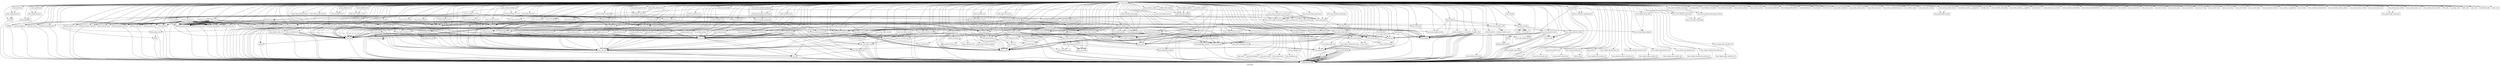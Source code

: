 digraph "Call graph" {
	label="Call graph";

	Node0x804f37030 [shape=record,label="{external node}"];
	Node0x804f37030 -> Node0x8055e63c0;
	Node0x804f37030 -> Node0x8055e64b0;
	Node0x804f37030 -> Node0x8055e6450;
	Node0x804f37030 -> Node0x8055e6510;
	Node0x804f37030 -> Node0x8055e65d0;
	Node0x804f37030 -> Node0x8055e6570;
	Node0x804f37030 -> Node0x8055e6630;
	Node0x804f37030 -> Node0x8055e6690;
	Node0x804f37030 -> Node0x8055e66f0;
	Node0x804f37030 -> Node0x8055e6750;
	Node0x804f37030 -> Node0x8055e67b0;
	Node0x804f37030 -> Node0x8055e6810;
	Node0x804f37030 -> Node0x8055e68d0;
	Node0x804f37030 -> Node0x8055e6870;
	Node0x804f37030 -> Node0x8055e6930;
	Node0x804f37030 -> Node0x8055e6990;
	Node0x804f37030 -> Node0x8055e69f0;
	Node0x804f37030 -> Node0x8055e6a50;
	Node0x804f37030 -> Node0x8055e6ab0;
	Node0x804f37030 -> Node0x8055e6b10;
	Node0x804f37030 -> Node0x8055e6b70;
	Node0x804f37030 -> Node0x8055e6bd0;
	Node0x804f37030 -> Node0x8055e6c30;
	Node0x804f37030 -> Node0x8055e6c90;
	Node0x804f37030 -> Node0x8055e6cf0;
	Node0x804f37030 -> Node0x8055e6d50;
	Node0x804f37030 -> Node0x8055e6db0;
	Node0x804f37030 -> Node0x8055e6e10;
	Node0x804f37030 -> Node0x8055e6e70;
	Node0x804f37030 -> Node0x8055e6ed0;
	Node0x804f37030 -> Node0x8055e6f90;
	Node0x804f37030 -> Node0x8055e6ff0;
	Node0x804f37030 -> Node0x8055e7050;
	Node0x804f37030 -> Node0x8055e7110;
	Node0x804f37030 -> Node0x8055e7170;
	Node0x804f37030 -> Node0x8055e71d0;
	Node0x804f37030 -> Node0x8055e7230;
	Node0x804f37030 -> Node0x8055e7290;
	Node0x804f37030 -> Node0x8055e72f0;
	Node0x804f37030 -> Node0x8055e7350;
	Node0x804f37030 -> Node0x8055e73b0;
	Node0x804f37030 -> Node0x8055e7410;
	Node0x804f37030 -> Node0x8055e7470;
	Node0x804f37030 -> Node0x8055e7530;
	Node0x804f37030 -> Node0x8055e7590;
	Node0x804f37030 -> Node0x8055e7770;
	Node0x804f37030 -> Node0x8055e77d0;
	Node0x804f37030 -> Node0x8055e7830;
	Node0x804f37030 -> Node0x8055e7890;
	Node0x804f37030 -> Node0x8055e78f0;
	Node0x804f37030 -> Node0x8055e79b0;
	Node0x804f37030 -> Node0x8055e7a10;
	Node0x804f37030 -> Node0x8055e7a70;
	Node0x804f37030 -> Node0x8055e7ad0;
	Node0x804f37030 -> Node0x8055e7b30;
	Node0x804f37030 -> Node0x8055e7b90;
	Node0x804f37030 -> Node0x8055e7bf0;
	Node0x804f37030 -> Node0x8055e7cb0;
	Node0x804f37030 -> Node0x8055e7d10;
	Node0x804f37030 -> Node0x8055e7d70;
	Node0x804f37030 -> Node0x8055e7e30;
	Node0x804f37030 -> Node0x8055e7e90;
	Node0x804f37030 -> Node0x8055e7ef0;
	Node0x804f37030 -> Node0x8055e7f50;
	Node0x804f37030 -> Node0x8055e8010;
	Node0x804f37030 -> Node0x8055e7c50;
	Node0x804f37030 -> Node0x8055e7950;
	Node0x804f37030 -> Node0x8055e8070;
	Node0x804f37030 -> Node0x8055e80d0;
	Node0x804f37030 -> Node0x8055e8190;
	Node0x804f37030 -> Node0x8055e81f0;
	Node0x804f37030 -> Node0x8055e8250;
	Node0x804f37030 -> Node0x8055e82b0;
	Node0x804f37030 -> Node0x8055e8310;
	Node0x804f37030 -> Node0x8055e8670;
	Node0x804f37030 -> Node0x8055e86d0;
	Node0x804f37030 -> Node0x8055e8730;
	Node0x804f37030 -> Node0x8055e8790;
	Node0x804f37030 -> Node0x8055e87f0;
	Node0x804f37030 -> Node0x8055e8850;
	Node0x804f37030 -> Node0x8055e8430;
	Node0x804f37030 -> Node0x8055e84f0;
	Node0x804f37030 -> Node0x8055e8a30;
	Node0x804f37030 -> Node0x8055e8af0;
	Node0x804f37030 -> Node0x8055e8bb0;
	Node0x804f37030 -> Node0x8055e8c70;
	Node0x804f37030 -> Node0x8055e8cd0;
	Node0x804f37030 -> Node0x8055e8d30;
	Node0x804f37030 -> Node0x8055e8d90;
	Node0x804f37030 -> Node0x8055e8c10;
	Node0x804f37030 -> Node0x8055e8490;
	Node0x804f37030 -> Node0x8055e8df0;
	Node0x804f37030 -> Node0x8055e8e50;
	Node0x804f37030 -> Node0x8055e8eb0;
	Node0x804f37030 -> Node0x8055e8f10;
	Node0x804f37030 -> Node0x8055e88b0;
	Node0x804f37030 -> Node0x8055e8970;
	Node0x804f37030 -> Node0x8055e8f70;
	Node0x804f37030 -> Node0x8055e8fd0;
	Node0x804f37030 -> Node0x8055e9030;
	Node0x804f37030 -> Node0x8055e9090;
	Node0x804f37030 -> Node0x8055e90f0;
	Node0x804f37030 -> Node0x8055e9150;
	Node0x804f37030 -> Node0x8055e8a90;
	Node0x804f37030 -> Node0x8055e8b50;
	Node0x804f37030 -> Node0x8055e9270;
	Node0x804f37030 -> Node0x8055e9330;
	Node0x804f37030 -> Node0x8055e9390;
	Node0x804f37030 -> Node0x8055e92d0;
	Node0x804f37030 -> Node0x8055e91b0;
	Node0x804f37030 -> Node0x8055e9210;
	Node0x804f37030 -> Node0x8055e8910;
	Node0x804f37030 -> Node0x8055e93f0;
	Node0x804f37030 -> Node0x8055e9450;
	Node0x804f37030 -> Node0x8055e95d0;
	Node0x804f37030 -> Node0x8055e9630;
	Node0x804f37030 -> Node0x8055e9690;
	Node0x804f37030 -> Node0x8055e96f0;
	Node0x804f37030 -> Node0x8055e9750;
	Node0x804f37030 -> Node0x8055e97b0;
	Node0x804f37030 -> Node0x8055e9870;
	Node0x804f37030 -> Node0x8055e98d0;
	Node0x804f37030 -> Node0x8055e9930;
	Node0x804f37030 -> Node0x8055e9990;
	Node0x804f37030 -> Node0x8055e99f0;
	Node0x804f37030 -> Node0x8055e9ab0;
	Node0x804f37030 -> Node0x8055e9b70;
	Node0x804f37030 -> Node0x8055e9b10;
	Node0x804f37030 -> Node0x8055e9bd0;
	Node0x804f37030 -> Node0x8055e9c30;
	Node0x804f37030 -> Node0x8055e9d50;
	Node0x804f37030 -> Node0x8055e9e10;
	Node0x804f37030 -> Node0x8055e9e70;
	Node0x804f37030 -> Node0x8055e9a50;
	Node0x804f37030 -> Node0x8055e9ed0;
	Node0x804f37030 -> Node0x8055e9f30;
	Node0x804f37030 -> Node0x8055e9db0;
	Node0x804f37030 -> Node0x8055e9f90;
	Node0x804f37030 -> Node0x8055e9cf0;
	Node0x804f37030 -> Node0x8055e9ff0;
	Node0x804f37030 -> Node0x8055ea050;
	Node0x804f37030 -> Node0x8055ea0b0;
	Node0x804f37030 -> Node0x8055ea110;
	Node0x804f37030 -> Node0x8055ea170;
	Node0x804f37030 -> Node0x8055ea1d0;
	Node0x804f37030 -> Node0x8055ea230;
	Node0x804f37030 -> Node0x8055ea290;
	Node0x804f37030 -> Node0x8055ea2f0;
	Node0x804f37030 -> Node0x8055ea350;
	Node0x804f37030 -> Node0x8055ea3b0;
	Node0x804f37030 -> Node0x8055ea410;
	Node0x804f37030 -> Node0x8055e9810;
	Node0x804f37030 -> Node0x8055ea470;
	Node0x804f37030 -> Node0x8055ea590;
	Node0x804f37030 -> Node0x8055ea5f0;
	Node0x804f37030 -> Node0x8055ea650;
	Node0x804f37030 -> Node0x8055ea6b0;
	Node0x804f37030 -> Node0x8055ea4d0;
	Node0x804f37030 -> Node0x8055ea530;
	Node0x804f37030 -> Node0x8055ea710;
	Node0x804f37030 -> Node0x8055ea770;
	Node0x804f37030 -> Node0x8055ea7d0;
	Node0x804f37030 -> Node0x8055ea830;
	Node0x804f37030 -> Node0x8055ea890;
	Node0x804f37030 -> Node0x8055ea8f0;
	Node0x804f37030 -> Node0x8055eaa70;
	Node0x804f37030 -> Node0x8055eaad0;
	Node0x804f37030 -> Node0x8055eab30;
	Node0x804f37030 -> Node0x8055eace0;
	Node0x804f37030 -> Node0x8055eb1c0;
	Node0x804f37030 -> Node0x8055eb280;
	Node0x804f37030 -> Node0x8055ead40;
	Node0x804f37030 -> Node0x8055eae60;
	Node0x804f37030 -> Node0x8055eae00;
	Node0x804f37030 -> Node0x8055eb160;
	Node0x804f37030 -> Node0x8055eb2e0;
	Node0x804f37030 -> Node0x8055eafe0;
	Node0x804f37030 -> Node0x8055eb340;
	Node0x804f37030 -> Node0x8055eaec0;
	Node0x804f37030 -> Node0x8055eaf20;
	Node0x804f37030 -> Node0x8055eaf80;
	Node0x804f37030 -> Node0x8055eb100;
	Node0x804f37030 -> Node0x8055eb3a0;
	Node0x804f37030 -> Node0x8055e9c90;
	Node0x804f37030 -> Node0x8055eb400;
	Node0x804f37030 -> Node0x8055eac80;
	Node0x804f37030 -> Node0x8055eb220;
	Node0x804f37030 -> Node0x8055eb040;
	Node0x804f37030 -> Node0x8055eb0a0;
	Node0x804f37030 -> Node0x8055eada0;
	Node0x804f37030 -> Node0x8055e83d0;
	Node0x804f37030 -> Node0x8055e6f30;
	Node0x804f37030 -> Node0x8055e8550;
	Node0x804f37030 -> Node0x8055e85b0;
	Node0x804f37030 -> Node0x8055e8610;
	Node0x804f37030 -> Node0x8055eb460;
	Node0x804f37030 -> Node0x8055eb520;
	Node0x804f37030 -> Node0x8055eb580;
	Node0x804f37030 -> Node0x8055e89d0;
	Node0x804f37030 -> Node0x8055eb4c0;
	Node0x804f37030 -> Node0x8055eb640;
	Node0x804f37030 -> Node0x8055eb700;
	Node0x804f37030 -> Node0x8055eb760;
	Node0x804f37030 -> Node0x8055eb7c0;
	Node0x804f37030 -> Node0x8055eb820;
	Node0x804f37030 -> Node0x8055eb880;
	Node0x804f37030 -> Node0x8055eb8e0;
	Node0x804f37030 -> Node0x8055eb940;
	Node0x804f37030 -> Node0x8055eb9a0;
	Node0x804f37030 -> Node0x8055eba00;
	Node0x804f37030 -> Node0x8055eba60;
	Node0x804f37030 -> Node0x8055ebac0;
	Node0x804f37030 -> Node0x8055ebb20;
	Node0x804f37030 -> Node0x8055ebb80;
	Node0x804f37030 -> Node0x8055ebbe0;
	Node0x804f37030 -> Node0x8055ebc40;
	Node0x804f37030 -> Node0x8055ebca0;
	Node0x804f37030 -> Node0x8055ebd00;
	Node0x804f37030 -> Node0x8055ebd60;
	Node0x804f37030 -> Node0x8055ebdc0;
	Node0x804f37030 -> Node0x8055ebe20;
	Node0x804f37030 -> Node0x8055ebe80;
	Node0x804f37030 -> Node0x8055ebee0;
	Node0x804f37030 -> Node0x8055e9570;
	Node0x804f37030 -> Node0x8055ebf40;
	Node0x804f37030 -> Node0x80570def0;
	Node0x804f37030 -> Node0x80570dfb0;
	Node0x804f37030 -> Node0x80570e010;
	Node0x804f37030 -> Node0x80570e070;
	Node0x804f37030 -> Node0x80570e0d0;
	Node0x804f37030 -> Node0x80570e130;
	Node0x804f37030 -> Node0x8055e8130;
	Node0x804f37030 -> Node0x80570e190;
	Node0x804f37030 -> Node0x80570e1f0;
	Node0x804f37030 -> Node0x8055e70b0;
	Node0x804f37030 -> Node0x80570db30;
	Node0x804f37030 -> Node0x80570db90;
	Node0x804f37030 -> Node0x80570e250;
	Node0x804f37030 -> Node0x80570e2b0;
	Node0x804f37030 -> Node0x80570e310;
	Node0x804f37030 -> Node0x80570e4c0;
	Node0x804f37030 -> Node0x80570e520;
	Node0x804f37030 -> Node0x80570e580;
	Node0x804f37030 -> Node0x8055e94b0;
	Node0x804f37030 -> Node0x80570e5e0;
	Node0x804f37030 -> Node0x8055e9510;
	Node0x804f37030 -> Node0x80570e640;
	Node0x804f37030 -> Node0x80570e6a0;
	Node0x804f37030 -> Node0x80570e700;
	Node0x804f37030 -> Node0x80570e760;
	Node0x804f37030 -> Node0x80570e7c0;
	Node0x804f37030 -> Node0x80570e820;
	Node0x804f37030 -> Node0x80570e880;
	Node0x804f37030 -> Node0x80570e8e0;
	Node0x804f37030 -> Node0x80570e940;
	Node0x804f37030 -> Node0x80570e9a0;
	Node0x804f37030 -> Node0x80570ea00;
	Node0x804f37030 -> Node0x80570ea60;
	Node0x804f37030 -> Node0x80570eac0;
	Node0x804f37030 -> Node0x80570eb20;
	Node0x804f37030 -> Node0x80570eb80;
	Node0x804f37030 -> Node0x80570ebe0;
	Node0x804f37030 -> Node0x80570ec40;
	Node0x804f37030 -> Node0x80570eca0;
	Node0x804f37030 -> Node0x80570ed00;
	Node0x804f37030 -> Node0x80570ed60;
	Node0x804f37030 -> Node0x80570edc0;
	Node0x804f37030 -> Node0x80570ee20;
	Node0x804f37030 -> Node0x80570ee80;
	Node0x804f37030 -> Node0x80570eee0;
	Node0x804f37030 -> Node0x80570ef40;
	Node0x804f37030 -> Node0x80570efa0;
	Node0x804f37030 -> Node0x8059f9000;
	Node0x804f37030 -> Node0x8059f9060;
	Node0x804f37030 -> Node0x8059f90c0;
	Node0x804f37030 -> Node0x8059f9120;
	Node0x804f37030 -> Node0x8059f9180;
	Node0x804f37030 -> Node0x8059f91e0;
	Node0x804f37030 -> Node0x8059f9240;
	Node0x804f37030 -> Node0x8059f92a0;
	Node0x804f37030 -> Node0x8059f9300;
	Node0x804f37030 -> Node0x8059f9360;
	Node0x804f37030 -> Node0x8059f93c0;
	Node0x804f37030 -> Node0x8059f9420;
	Node0x804f37030 -> Node0x8059f9480;
	Node0x804f37030 -> Node0x8059f94e0;
	Node0x804f37030 -> Node0x8059f9540;
	Node0x804f37030 -> Node0x8059f95a0;
	Node0x804f37030 -> Node0x8059f9600;
	Node0x804f37030 -> Node0x8059f9660;
	Node0x804f37030 -> Node0x8059f96c0;
	Node0x804f37030 -> Node0x8059f9720;
	Node0x804f37030 -> Node0x8059f9780;
	Node0x804f37030 -> Node0x8059f97e0;
	Node0x804f37030 -> Node0x8059f9840;
	Node0x804f37030 -> Node0x8059f98a0;
	Node0x8055e63c0 [shape=record,label="{lzma_tuklib_physmem}"];
	Node0x8055e63c0 -> Node0x8055e6450;
	Node0x8055e63c0 -> Node0x8055e6450;
	Node0x8055e64b0 [shape=record,label="{llvm.dbg.value}"];
	Node0x8055e6450 [shape=record,label="{sysconf}"];
	Node0x8055e6450 -> Node0x804f37060;
	Node0x8055e6510 [shape=record,label="{lzma_tuklib_cpucores}"];
	Node0x8055e6510 -> Node0x8055e6570;
	Node0x8055e65d0 [shape=record,label="{llvm.lifetime.start.p0i8}"];
	Node0x8055e6570 [shape=record,label="{cpuset_getaffinity}"];
	Node0x8055e6570 -> Node0x804f37060;
	Node0x8055e6630 [shape=record,label="{llvm.lifetime.end.p0i8}"];
	Node0x8055e6690 [shape=record,label="{lzma_version_number}"];
	Node0x8055e66f0 [shape=record,label="{lzma_version_string}"];
	Node0x8055e6750 [shape=record,label="{lzma_alloc}"];
	Node0x8055e6750 -> Node0x804f37060;
	Node0x8055e6750 -> Node0x8055e67b0;
	Node0x8055e67b0 [shape=record,label="{malloc}"];
	Node0x8055e67b0 -> Node0x804f37060;
	Node0x8055e6810 [shape=record,label="{lzma_alloc_zero}"];
	Node0x8055e6810 -> Node0x804f37060;
	Node0x8055e6810 -> Node0x8055e6870;
	Node0x8055e68d0 [shape=record,label="{llvm.memset.p0i8.i64}"];
	Node0x8055e6870 [shape=record,label="{calloc}"];
	Node0x8055e6870 -> Node0x804f37060;
	Node0x8055e6930 [shape=record,label="{lzma_free}"];
	Node0x8055e6930 -> Node0x804f37060;
	Node0x8055e6930 -> Node0x8055e6990;
	Node0x8055e6990 [shape=record,label="{free}"];
	Node0x8055e6990 -> Node0x804f37060;
	Node0x8055e69f0 [shape=record,label="{lzma_bufcpy}"];
	Node0x8055e6a50 [shape=record,label="{llvm.memcpy.p0i8.p0i8.i64}"];
	Node0x8055e6ab0 [shape=record,label="{lzma_next_filter_init}"];
	Node0x8055e6ab0 -> Node0x804f37060;
	Node0x8055e6ab0 -> Node0x804f37060;
	Node0x8055e6ab0 -> Node0x8055e6990;
	Node0x8055e6ab0 -> Node0x804f37060;
	Node0x8055e6e10 [shape=record,label="{lzma_memlimit_get}"];
	Node0x8055e6e10 -> Node0x804f37060;
	Node0x8055e6b10 [shape=record,label="{lzma_next_end}"];
	Node0x8055e6b10 -> Node0x804f37060;
	Node0x8055e6b10 -> Node0x804f37060;
	Node0x8055e6b10 -> Node0x8055e6990;
	Node0x8055e6b70 [shape=record,label="{lzma_next_filter_update}"];
	Node0x8055e6b70 -> Node0x804f37060;
	Node0x8055e6bd0 [shape=record,label="{lzma_strm_init}"];
	Node0x8055e6bd0 -> Node0x804f37060;
	Node0x8055e6bd0 -> Node0x8055e67b0;
	Node0x8055e6c30 [shape=record,label="{lzma_code}"];
	Node0x8055e6c30 -> Node0x804f37060;
	Node0x8055e6c90 [shape=record,label="{lzma_end}"];
	Node0x8055e6c90 -> Node0x804f37060;
	Node0x8055e6c90 -> Node0x804f37060;
	Node0x8055e6c90 -> Node0x8055e6990;
	Node0x8055e6c90 -> Node0x804f37060;
	Node0x8055e6c90 -> Node0x8055e6990;
	Node0x8055e6cf0 [shape=record,label="{lzma_get_progress}"];
	Node0x8055e6cf0 -> Node0x804f37060;
	Node0x8055e6d50 [shape=record,label="{lzma_get_check}"];
	Node0x8055e6d50 -> Node0x804f37060;
	Node0x8055e6db0 [shape=record,label="{lzma_memusage}"];
	Node0x8055e6db0 -> Node0x804f37060;
	Node0x8055e6e70 [shape=record,label="{lzma_memlimit_set}"];
	Node0x8055e6e70 -> Node0x804f37060;
	Node0x8055e6ed0 [shape=record,label="{lzma_block_compressed_size}"];
	Node0x8055e6ed0 -> Node0x8055e6f30;
	Node0x8055e6ed0 -> Node0x8055e6f30;
	Node0x8055e6f90 [shape=record,label="{lzma_block_unpadded_size}"];
	Node0x8055e6f90 -> Node0x8055e6f30;
	Node0x8055e6ff0 [shape=record,label="{lzma_block_total_size}"];
	Node0x8055e6ff0 -> Node0x8055e6f30;
	Node0x8055e7050 [shape=record,label="{lzma_easy_preset}"];
	Node0x8055e7050 -> Node0x8055e70b0;
	Node0x8055e7110 [shape=record,label="{lzma_filters_copy}"];
	Node0x8055e7110 -> Node0x8055e6750;
	Node0x8055e7110 -> Node0x8055e6930;
	Node0x8055e7170 [shape=record,label="{lzma_raw_coder_init}"];
	Node0x8055e7170 -> Node0x804f37060;
	Node0x8055e7170 -> Node0x804f37060;
	Node0x8055e7170 -> Node0x804f37060;
	Node0x8055e7170 -> Node0x804f37060;
	Node0x8055e7170 -> Node0x8055e6ab0;
	Node0x8055e7170 -> Node0x8055e6b10;
	Node0x8055e71d0 [shape=record,label="{llvm.dbg.declare}"];
	Node0x8055e7230 [shape=record,label="{lzma_raw_coder_memusage}"];
	Node0x8055e7230 -> Node0x804f37060;
	Node0x8055e7230 -> Node0x804f37060;
	Node0x8055e7290 [shape=record,label="{lzma_physmem}"];
	Node0x8055e7290 -> Node0x8055e63c0;
	Node0x8055e72f0 [shape=record,label="{lzma_cputhreads}"];
	Node0x8055e72f0 -> Node0x8055e6510;
	Node0x8055e7350 [shape=record,label="{lzma_index_init}"];
	Node0x8055e7350 -> Node0x8055e6750;
	Node0x8055e7350 -> Node0x8055e6750;
	Node0x8055e7350 -> Node0x8055e6930;
	Node0x8055e73b0 [shape=record,label="{llvm.ctlz.i32}"];
	Node0x8055e7410 [shape=record,label="{llvm.cttz.i32}"];
	Node0x8055e7470 [shape=record,label="{lzma_index_end}"];
	Node0x8055e7470 -> Node0x8055e74d0;
	Node0x8055e7470 -> Node0x8055e6930;
	Node0x8055e7530 [shape=record,label="{index_stream_end}"];
	Node0x8055e7530 -> Node0x8055e74d0;
	Node0x8055e7530 -> Node0x8055e6930;
	Node0x8055e74d0 [shape=record,label="{index_tree_node_end}"];
	Node0x8055e74d0 -> Node0x8055e74d0;
	Node0x8055e74d0 -> Node0x8055e74d0;
	Node0x8055e74d0 -> Node0x804f37060;
	Node0x8055e7590 [shape=record,label="{lzma_index_prealloc}"];
	Node0x8055e7770 [shape=record,label="{lzma_index_memusage}"];
	Node0x8055e77d0 [shape=record,label="{lzma_index_memused}"];
	Node0x8055e7830 [shape=record,label="{lzma_index_block_count}"];
	Node0x8055e7890 [shape=record,label="{lzma_index_stream_count}"];
	Node0x8055e78f0 [shape=record,label="{lzma_index_size}"];
	Node0x8055e78f0 -> Node0x8055e7950;
	Node0x8055e79b0 [shape=record,label="{lzma_index_total_size}"];
	Node0x8055e7a10 [shape=record,label="{lzma_index_stream_size}"];
	Node0x8055e7a10 -> Node0x8055e7950;
	Node0x8055e7a70 [shape=record,label="{lzma_index_file_size}"];
	Node0x8055e7a70 -> Node0x8055e7950;
	Node0x8055e7ad0 [shape=record,label="{lzma_index_uncompressed_size}"];
	Node0x8055e7b30 [shape=record,label="{lzma_index_checks}"];
	Node0x8055e7b90 [shape=record,label="{lzma_index_padding_size}"];
	Node0x8055e7b90 -> Node0x8055e7950;
	Node0x8055e7bf0 [shape=record,label="{lzma_index_stream_flags}"];
	Node0x8055e7bf0 -> Node0x8055e7c50;
	Node0x8055e7cb0 [shape=record,label="{lzma_index_stream_padding}"];
	Node0x8055e7cb0 -> Node0x8055e7950;
	Node0x8055e7d10 [shape=record,label="{lzma_index_append}"];
	Node0x8055e7d10 -> Node0x8055e7950;
	Node0x8055e7d10 -> Node0x8055e7950;
	Node0x8055e7d10 -> Node0x8055e7950;
	Node0x8055e7d10 -> Node0x8055e7950;
	Node0x8055e7d10 -> Node0x8055e6750;
	Node0x8055e7d70 [shape=record,label="{lzma_index_cat}"];
	Node0x8055e7d70 -> Node0x8055e7950;
	Node0x8055e7d70 -> Node0x8055e7950;
	Node0x8055e7d70 -> Node0x8055e7950;
	Node0x8055e7d70 -> Node0x8055e7950;
	Node0x8055e7d70 -> Node0x8055e6750;
	Node0x8055e7d70 -> Node0x8055e6930;
	Node0x8055e7d70 -> Node0x8055e7dd0;
	Node0x8055e7d70 -> Node0x8055e6930;
	Node0x8055e7dd0 [shape=record,label="{index_cat_helper}"];
	Node0x8055e7dd0 -> Node0x8055e7dd0;
	Node0x8055e7e30 [shape=record,label="{lzma_index_dup}"];
	Node0x8055e7e30 -> Node0x8055e6750;
	Node0x8055e7e30 -> Node0x8055e6750;
	Node0x8055e7e30 -> Node0x8055e6750;
	Node0x8055e7e30 -> Node0x8055e74d0;
	Node0x8055e7e30 -> Node0x8055e6930;
	Node0x8055e7e30 -> Node0x8055e74d0;
	Node0x8055e7e30 -> Node0x8055e6930;
	Node0x8055e7e90 [shape=record,label="{lzma_index_iter_init}"];
	Node0x8055e7ef0 [shape=record,label="{lzma_index_iter_rewind}"];
	Node0x8055e7f50 [shape=record,label="{lzma_index_iter_next}"];
	Node0x8055e7f50 -> Node0x8055e7fb0;
	Node0x8055e7fb0 [shape=record,label="{iter_set_info}"];
	Node0x8055e7fb0 -> Node0x8055e7950;
	Node0x8055e7fb0 -> Node0x8055e7950;
	Node0x8055e8010 [shape=record,label="{lzma_index_iter_locate}"];
	Node0x8055e8010 -> Node0x8055e7fb0;
	Node0x8055e7c50 [shape=record,label="{lzma_stream_flags_compare}"];
	Node0x8055e7950 [shape=record,label="{lzma_vli_size}"];
	Node0x8055e8070 [shape=record,label="{lzma_alone_encoder}"];
	Node0x8055e8070 -> Node0x8055e6bd0;
	Node0x8055e8070 -> Node0x8055e80d0;
	Node0x8055e8070 -> Node0x8055e6c90;
	Node0x8055e80d0 [shape=record,label="{alone_encoder_init}"];
	Node0x8055e80d0 -> Node0x8055e6b10;
	Node0x8055e80d0 -> Node0x8055e6750;
	Node0x8055e80d0 -> Node0x8055e8130;
	Node0x8055e80d0 -> Node0x804f37060;
	Node0x8055e8190 [shape=record,label="{alone_encode}"];
	Node0x8055e8190 -> Node0x8055e69f0;
	Node0x8055e8190 -> Node0x804f37060;
	Node0x8055e81f0 [shape=record,label="{alone_encoder_end}"];
	Node0x8055e81f0 -> Node0x8055e6b10;
	Node0x8055e81f0 -> Node0x8055e6930;
	Node0x8055e8250 [shape=record,label="{lzma_block_buffer_bound64}"];
	Node0x8055e82b0 [shape=record,label="{lzma_block_buffer_bound}"];
	Node0x8055e8310 [shape=record,label="{lzma_block_buffer_encode}"];
	Node0x8055e8310 -> Node0x8055e8370;
	Node0x8055e8370 [shape=record,label="{block_buffer_encode}"];
	Node0x8055e8370 -> Node0x8055e83d0;
	Node0x8055e8370 -> Node0x8055e6f30;
	Node0x8055e8370 -> Node0x8055e8430;
	Node0x8055e8370 -> Node0x8055e8490;
	Node0x8055e8370 -> Node0x804f37060;
	Node0x8055e8370 -> Node0x8055e6b10;
	Node0x8055e8370 -> Node0x8055e84f0;
	Node0x8055e8370 -> Node0x8055e8430;
	Node0x8055e8370 -> Node0x8055e84f0;
	Node0x8055e8370 -> Node0x8055e8550;
	Node0x8055e8370 -> Node0x8055e85b0;
	Node0x8055e8370 -> Node0x8055e8610;
	Node0x8055e8670 [shape=record,label="{lzma_block_uncomp_encode}"];
	Node0x8055e8670 -> Node0x8055e8370;
	Node0x8055e86d0 [shape=record,label="{lzma_block_encoder_init}"];
	Node0x8055e86d0 -> Node0x8055e6b10;
	Node0x8055e86d0 -> Node0x8055e83d0;
	Node0x8055e86d0 -> Node0x8055e6750;
	Node0x8055e86d0 -> Node0x8055e8550;
	Node0x8055e86d0 -> Node0x8055e8490;
	Node0x8055e8730 [shape=record,label="{block_encode}"];
	Node0x8055e8730 -> Node0x804f37060;
	Node0x8055e8730 -> Node0x8055e85b0;
	Node0x8055e8730 -> Node0x8055e8610;
	Node0x8055e8730 -> Node0x8055e6f30;
	Node0x8055e8730 -> Node0x8055e69f0;
	Node0x8055e8790 [shape=record,label="{block_encoder_end}"];
	Node0x8055e8790 -> Node0x8055e6b10;
	Node0x8055e8790 -> Node0x8055e6930;
	Node0x8055e87f0 [shape=record,label="{block_encoder_update}"];
	Node0x8055e87f0 -> Node0x8055e6b70;
	Node0x8055e8850 [shape=record,label="{lzma_block_encoder}"];
	Node0x8055e8850 -> Node0x8055e6bd0;
	Node0x8055e8850 -> Node0x8055e86d0;
	Node0x8055e8850 -> Node0x8055e6c90;
	Node0x8055e8430 [shape=record,label="{lzma_block_header_size}"];
	Node0x8055e8430 -> Node0x8055e7950;
	Node0x8055e8430 -> Node0x8055e7950;
	Node0x8055e8430 -> Node0x8055e88b0;
	Node0x8055e84f0 [shape=record,label="{lzma_block_header_encode}"];
	Node0x8055e84f0 -> Node0x8055e6f90;
	Node0x8055e84f0 -> Node0x8055e8910;
	Node0x8055e84f0 -> Node0x8055e8910;
	Node0x8055e84f0 -> Node0x8055e8970;
	Node0x8055e84f0 -> Node0x8055e89d0;
	Node0x8055e8a30 [shape=record,label="{lzma_easy_buffer_encode}"];
	Node0x8055e8a30 -> Node0x8055e7050;
	Node0x8055e8a30 -> Node0x8055e8a90;
	Node0x8055e8af0 [shape=record,label="{lzma_easy_encoder}"];
	Node0x8055e8af0 -> Node0x8055e7050;
	Node0x8055e8af0 -> Node0x8055e8b50;
	Node0x8055e8bb0 [shape=record,label="{lzma_easy_encoder_memusage}"];
	Node0x8055e8bb0 -> Node0x8055e7050;
	Node0x8055e8bb0 -> Node0x8055e8c10;
	Node0x8055e8c70 [shape=record,label="{lzma_raw_buffer_encode}"];
	Node0x8055e8c70 -> Node0x8055e8490;
	Node0x8055e8c70 -> Node0x804f37060;
	Node0x8055e8c70 -> Node0x8055e6b10;
	Node0x8055e8cd0 [shape=record,label="{lzma_filter_encoder_is_supported}"];
	Node0x8055e8d30 [shape=record,label="{lzma_filters_update}"];
	Node0x8055e8d30 -> Node0x8055e7230;
	Node0x8055e8d30 -> Node0x804f37060;
	Node0x8055e8d90 [shape=record,label="{encoder_find}"];
	Node0x8055e8c10 [shape=record,label="{lzma_raw_encoder_memusage}"];
	Node0x8055e8c10 -> Node0x8055e7230;
	Node0x8055e8490 [shape=record,label="{lzma_raw_encoder_init}"];
	Node0x8055e8490 -> Node0x8055e7170;
	Node0x8055e8df0 [shape=record,label="{lzma_raw_encoder}"];
	Node0x8055e8df0 -> Node0x8055e6bd0;
	Node0x8055e8df0 -> Node0x8055e7170;
	Node0x8055e8df0 -> Node0x8055e6c90;
	Node0x8055e8e50 [shape=record,label="{lzma_mt_block_size}"];
	Node0x8055e8e50 -> Node0x804f37060;
	Node0x8055e8eb0 [shape=record,label="{lzma_properties_size}"];
	Node0x8055e8eb0 -> Node0x804f37060;
	Node0x8055e8f10 [shape=record,label="{lzma_properties_encode}"];
	Node0x8055e8f10 -> Node0x804f37060;
	Node0x8055e88b0 [shape=record,label="{lzma_filter_flags_size}"];
	Node0x8055e88b0 -> Node0x8055e8eb0;
	Node0x8055e88b0 -> Node0x8055e7950;
	Node0x8055e88b0 -> Node0x8055e7950;
	Node0x8055e8970 [shape=record,label="{lzma_filter_flags_encode}"];
	Node0x8055e8970 -> Node0x8055e8910;
	Node0x8055e8970 -> Node0x8055e8eb0;
	Node0x8055e8970 -> Node0x8055e8910;
	Node0x8055e8970 -> Node0x8055e8f10;
	Node0x8055e8f70 [shape=record,label="{lzma_index_encoder_init}"];
	Node0x8055e8f70 -> Node0x8055e6b10;
	Node0x8055e8f70 -> Node0x8055e6750;
	Node0x8055e8f70 -> Node0x8055e7e90;
	Node0x8055e8fd0 [shape=record,label="{index_encode}"];
	Node0x8055e8fd0 -> Node0x8055e7830;
	Node0x8055e8fd0 -> Node0x8055e8910;
	Node0x8055e8fd0 -> Node0x8055e7f50;
	Node0x8055e8fd0 -> Node0x8055e7b90;
	Node0x8055e8fd0 -> Node0x8055e8910;
	Node0x8055e8fd0 -> Node0x8055e89d0;
	Node0x8055e8fd0 -> Node0x8055e89d0;
	Node0x8055e9030 [shape=record,label="{index_encoder_end}"];
	Node0x8055e9030 -> Node0x8055e6930;
	Node0x8055e9090 [shape=record,label="{lzma_index_encoder}"];
	Node0x8055e9090 -> Node0x8055e6bd0;
	Node0x8055e9090 -> Node0x8055e6b10;
	Node0x8055e9090 -> Node0x8055e6750;
	Node0x8055e9090 -> Node0x8055e6c90;
	Node0x8055e9090 -> Node0x8055e7e90;
	Node0x8055e90f0 [shape=record,label="{lzma_index_buffer_encode}"];
	Node0x8055e90f0 -> Node0x8055e78f0;
	Node0x8055e90f0 -> Node0x8055e7e90;
	Node0x8055e90f0 -> Node0x8055e8fd0;
	Node0x8055e9150 [shape=record,label="{lzma_stream_buffer_bound}"];
	Node0x8055e9150 -> Node0x8055e82b0;
	Node0x8055e8a90 [shape=record,label="{lzma_stream_buffer_encode}"];
	Node0x8055e8a90 -> Node0x8055e83d0;
	Node0x8055e8a90 -> Node0x8055e91b0;
	Node0x8055e8a90 -> Node0x8055e8310;
	Node0x8055e8a90 -> Node0x8055e7350;
	Node0x8055e8a90 -> Node0x8055e6f90;
	Node0x8055e8a90 -> Node0x8055e7d10;
	Node0x8055e8a90 -> Node0x8055e7470;
	Node0x8055e8a90 -> Node0x8055e90f0;
	Node0x8055e8a90 -> Node0x8055e78f0;
	Node0x8055e8a90 -> Node0x8055e7470;
	Node0x8055e8a90 -> Node0x8055e9210;
	Node0x8055e8b50 [shape=record,label="{lzma_stream_encoder}"];
	Node0x8055e8b50 -> Node0x8055e6bd0;
	Node0x8055e8b50 -> Node0x8055e9270;
	Node0x8055e8b50 -> Node0x8055e6c90;
	Node0x8055e9270 [shape=record,label="{stream_encoder_init}"];
	Node0x8055e9270 -> Node0x8055e6b10;
	Node0x8055e9270 -> Node0x8055e6750;
	Node0x8055e9270 -> Node0x8055e7470;
	Node0x8055e9270 -> Node0x8055e7350;
	Node0x8055e9270 -> Node0x8055e91b0;
	Node0x8055e9270 -> Node0x8055e92d0;
	Node0x8055e9330 [shape=record,label="{stream_encode}"];
	Node0x8055e9330 -> Node0x8055e69f0;
	Node0x8055e9330 -> Node0x8055e8f70;
	Node0x8055e9330 -> Node0x8055e8430;
	Node0x8055e9330 -> Node0x8055e86d0;
	Node0x8055e9330 -> Node0x8055e84f0;
	Node0x8055e9330 -> Node0x804f37060;
	Node0x8055e9330 -> Node0x8055e6f90;
	Node0x8055e9330 -> Node0x8055e7d10;
	Node0x8055e9330 -> Node0x804f37060;
	Node0x8055e9330 -> Node0x8055e78f0;
	Node0x8055e9330 -> Node0x8055e9210;
	Node0x8055e9390 [shape=record,label="{stream_encoder_end}"];
	Node0x8055e9390 -> Node0x8055e6b10;
	Node0x8055e9390 -> Node0x8055e6b10;
	Node0x8055e9390 -> Node0x8055e7470;
	Node0x8055e9390 -> Node0x8055e6930;
	Node0x8055e9390 -> Node0x8055e6930;
	Node0x8055e92d0 [shape=record,label="{stream_encoder_update}"];
	Node0x8055e92d0 -> Node0x8055e8430;
	Node0x8055e92d0 -> Node0x8055e86d0;
	Node0x8055e92d0 -> Node0x804f37060;
	Node0x8055e92d0 -> Node0x8055e7110;
	Node0x8055e92d0 -> Node0x8055e6930;
	Node0x8055e91b0 [shape=record,label="{lzma_stream_header_encode}"];
	Node0x8055e91b0 -> Node0x8055e89d0;
	Node0x8055e9210 [shape=record,label="{lzma_stream_footer_encode}"];
	Node0x8055e9210 -> Node0x8055e89d0;
	Node0x8055e8910 [shape=record,label="{lzma_vli_encode}"];
	Node0x8055e93f0 [shape=record,label="{lzma_alone_decoder_init}"];
	Node0x8055e93f0 -> Node0x8055e6b10;
	Node0x8055e93f0 -> Node0x8055e6750;
	Node0x8055e9450 [shape=record,label="{alone_decode}"];
	Node0x8055e9450 -> Node0x8055e94b0;
	Node0x8055e9450 -> Node0x8055e9510;
	Node0x8055e9450 -> Node0x804f37060;
	Node0x8055e9450 -> Node0x8055e9570;
	Node0x8055e9450 -> Node0x804f37060;
	Node0x8055e95d0 [shape=record,label="{alone_decoder_end}"];
	Node0x8055e95d0 -> Node0x8055e6b10;
	Node0x8055e95d0 -> Node0x8055e6930;
	Node0x8055e9630 [shape=record,label="{alone_decoder_memconfig}"];
	Node0x8055e9690 [shape=record,label="{lzma_alone_decoder}"];
	Node0x8055e9690 -> Node0x8055e6bd0;
	Node0x8055e9690 -> Node0x8055e6b10;
	Node0x8055e9690 -> Node0x8055e6750;
	Node0x8055e9690 -> Node0x8055e6c90;
	Node0x8055e96f0 [shape=record,label="{lzma_auto_decoder}"];
	Node0x8055e96f0 -> Node0x8055e6bd0;
	Node0x8055e96f0 -> Node0x8055e6b10;
	Node0x8055e96f0 -> Node0x8055e6750;
	Node0x8055e96f0 -> Node0x8055e6c90;
	Node0x8055e9750 [shape=record,label="{auto_decoder_init}"];
	Node0x8055e9750 -> Node0x8055e6b10;
	Node0x8055e9750 -> Node0x8055e6750;
	Node0x8055e97b0 [shape=record,label="{auto_decode}"];
	Node0x8055e97b0 -> Node0x8055e9810;
	Node0x8055e97b0 -> Node0x8055e93f0;
	Node0x8055e97b0 -> Node0x804f37060;
	Node0x8055e9870 [shape=record,label="{auto_decoder_end}"];
	Node0x8055e9870 -> Node0x8055e6b10;
	Node0x8055e9870 -> Node0x8055e6930;
	Node0x8055e98d0 [shape=record,label="{auto_decoder_get_check}"];
	Node0x8055e98d0 -> Node0x804f37060;
	Node0x8055e9930 [shape=record,label="{auto_decoder_memconfig}"];
	Node0x8055e9930 -> Node0x804f37060;
	Node0x8055e9990 [shape=record,label="{lzma_block_buffer_decode}"];
	Node0x8055e9990 -> Node0x8055e99f0;
	Node0x8055e9990 -> Node0x804f37060;
	Node0x8055e9990 -> Node0x8055e6b10;
	Node0x8055e99f0 [shape=record,label="{lzma_block_decoder_init}"];
	Node0x8055e99f0 -> Node0x8055e6b10;
	Node0x8055e99f0 -> Node0x8055e6f90;
	Node0x8055e99f0 -> Node0x8055e6750;
	Node0x8055e99f0 -> Node0x8055e6f30;
	Node0x8055e99f0 -> Node0x8055e8550;
	Node0x8055e99f0 -> Node0x8055e9a50;
	Node0x8055e9ab0 [shape=record,label="{block_decode}"];
	Node0x8055e9ab0 -> Node0x804f37060;
	Node0x8055e9ab0 -> Node0x8055e85b0;
	Node0x8055e9ab0 -> Node0x8055e8610;
	Node0x8055e9ab0 -> Node0x8055e6f30;
	Node0x8055e9ab0 -> Node0x8055e69f0;
	Node0x8055e9ab0 -> Node0x8055e83d0;
	Node0x8055e9ab0 -> Node0x8055e9b10;
	Node0x8055e9b70 [shape=record,label="{block_decoder_end}"];
	Node0x8055e9b70 -> Node0x8055e6b10;
	Node0x8055e9b70 -> Node0x8055e6930;
	Node0x8055e9b10 [shape=record,label="{memcmp}"];
	Node0x8055e9b10 -> Node0x804f37060;
	Node0x8055e9bd0 [shape=record,label="{lzma_block_decoder}"];
	Node0x8055e9bd0 -> Node0x8055e6bd0;
	Node0x8055e9bd0 -> Node0x8055e99f0;
	Node0x8055e9bd0 -> Node0x8055e6c90;
	Node0x8055e9c30 [shape=record,label="{lzma_block_header_decode}"];
	Node0x8055e9c30 -> Node0x8055e89d0;
	Node0x8055e9c30 -> Node0x8055e9c90;
	Node0x8055e9c30 -> Node0x8055e6f90;
	Node0x8055e9c30 -> Node0x8055e9c90;
	Node0x8055e9c30 -> Node0x8055e9cf0;
	Node0x8055e9c30 -> Node0x8055e6930;
	Node0x8055e9c30 -> Node0x8055e6930;
	Node0x8055e9c30 -> Node0x8055e6930;
	Node0x8055e9c30 -> Node0x8055e6930;
	Node0x8055e9c30 -> Node0x8055e6930;
	Node0x8055e9c30 -> Node0x8055e6930;
	Node0x8055e9c30 -> Node0x8055e6930;
	Node0x8055e9c30 -> Node0x8055e6930;
	Node0x8055e9d50 [shape=record,label="{lzma_easy_decoder_memusage}"];
	Node0x8055e9d50 -> Node0x8055e7050;
	Node0x8055e9d50 -> Node0x8055e9db0;
	Node0x8055e9e10 [shape=record,label="{lzma_raw_buffer_decode}"];
	Node0x8055e9e10 -> Node0x8055e9a50;
	Node0x8055e9e10 -> Node0x804f37060;
	Node0x8055e9e10 -> Node0x804f37060;
	Node0x8055e9e10 -> Node0x8055e6b10;
	Node0x8055e9e70 [shape=record,label="{lzma_filter_decoder_is_supported}"];
	Node0x8055e9a50 [shape=record,label="{lzma_raw_decoder_init}"];
	Node0x8055e9a50 -> Node0x8055e7170;
	Node0x8055e9ed0 [shape=record,label="{decoder_find}"];
	Node0x8055e9f30 [shape=record,label="{lzma_raw_decoder}"];
	Node0x8055e9f30 -> Node0x8055e6bd0;
	Node0x8055e9f30 -> Node0x8055e7170;
	Node0x8055e9f30 -> Node0x8055e6c90;
	Node0x8055e9db0 [shape=record,label="{lzma_raw_decoder_memusage}"];
	Node0x8055e9db0 -> Node0x8055e7230;
	Node0x8055e9f90 [shape=record,label="{lzma_properties_decode}"];
	Node0x8055e9f90 -> Node0x804f37060;
	Node0x8055e9cf0 [shape=record,label="{lzma_filter_flags_decode}"];
	Node0x8055e9cf0 -> Node0x8055e9c90;
	Node0x8055e9cf0 -> Node0x8055e9c90;
	Node0x8055e9cf0 -> Node0x8055e9f90;
	Node0x8055e9ff0 [shape=record,label="{lzma_index_decoder}"];
	Node0x8055e9ff0 -> Node0x8055e6bd0;
	Node0x8055e9ff0 -> Node0x8055ea050;
	Node0x8055e9ff0 -> Node0x8055e6c90;
	Node0x8055ea050 [shape=record,label="{index_decoder_init}"];
	Node0x8055ea050 -> Node0x8055e6b10;
	Node0x8055ea050 -> Node0x8055e6750;
	Node0x8055ea050 -> Node0x8055e7470;
	Node0x8055ea050 -> Node0x8055e7350;
	Node0x8055ea0b0 [shape=record,label="{index_decode}"];
	Node0x8055ea0b0 -> Node0x8055e9c90;
	Node0x8055ea0b0 -> Node0x8055e7770;
	Node0x8055ea0b0 -> Node0x8055e7590;
	Node0x8055ea0b0 -> Node0x8055e9c90;
	Node0x8055ea0b0 -> Node0x8055e7d10;
	Node0x8055ea0b0 -> Node0x8055e7b90;
	Node0x8055ea0b0 -> Node0x8055e89d0;
	Node0x8055ea0b0 -> Node0x8055e89d0;
	Node0x8055ea110 [shape=record,label="{index_decoder_end}"];
	Node0x8055ea110 -> Node0x8055e7470;
	Node0x8055ea110 -> Node0x8055e6930;
	Node0x8055ea170 [shape=record,label="{index_decoder_memconfig}"];
	Node0x8055ea170 -> Node0x8055e7770;
	Node0x8055ea1d0 [shape=record,label="{lzma_index_buffer_decode}"];
	Node0x8055ea1d0 -> Node0x8055e7350;
	Node0x8055ea1d0 -> Node0x8055ea0b0;
	Node0x8055ea1d0 -> Node0x8055e7470;
	Node0x8055ea1d0 -> Node0x8055e7770;
	Node0x8055ea230 [shape=record,label="{lzma_index_hash_init}"];
	Node0x8055ea230 -> Node0x8055e6750;
	Node0x8055ea230 -> Node0x8055e8550;
	Node0x8055ea230 -> Node0x8055e8550;
	Node0x8055ea290 [shape=record,label="{lzma_index_hash_end}"];
	Node0x8055ea290 -> Node0x8055e6930;
	Node0x8055ea2f0 [shape=record,label="{lzma_index_hash_size}"];
	Node0x8055ea2f0 -> Node0x8055e7950;
	Node0x8055ea350 [shape=record,label="{lzma_index_hash_append}"];
	Node0x8055ea350 -> Node0x8055e7950;
	Node0x8055ea350 -> Node0x8055e7950;
	Node0x8055ea350 -> Node0x8055e85b0;
	Node0x8055ea350 -> Node0x8055e7950;
	Node0x8055ea3b0 [shape=record,label="{lzma_index_hash_decode}"];
	Node0x8055ea3b0 -> Node0x8055e9c90;
	Node0x8055ea3b0 -> Node0x8055e9c90;
	Node0x8055ea3b0 -> Node0x8055e7950;
	Node0x8055ea3b0 -> Node0x8055e7950;
	Node0x8055ea3b0 -> Node0x8055e85b0;
	Node0x8055ea3b0 -> Node0x8055e7950;
	Node0x8055ea3b0 -> Node0x8055e8610;
	Node0x8055ea3b0 -> Node0x8055e8610;
	Node0x8055ea3b0 -> Node0x8055e6f30;
	Node0x8055ea3b0 -> Node0x8055e9b10;
	Node0x8055ea3b0 -> Node0x8055e89d0;
	Node0x8055ea3b0 -> Node0x8055e89d0;
	Node0x8055ea410 [shape=record,label="{lzma_stream_buffer_decode}"];
	Node0x8055ea410 -> Node0x8055e9810;
	Node0x8055ea410 -> Node0x804f37060;
	Node0x8055ea410 -> Node0x804f37060;
	Node0x8055ea410 -> Node0x8055e6b10;
	Node0x8055e9810 [shape=record,label="{lzma_stream_decoder_init}"];
	Node0x8055e9810 -> Node0x8055e6b10;
	Node0x8055e9810 -> Node0x8055e6750;
	Node0x8055e9810 -> Node0x8055ea230;
	Node0x8055ea470 [shape=record,label="{stream_decode}"];
	Node0x8055ea470 -> Node0x8055e69f0;
	Node0x8055ea470 -> Node0x8055ea4d0;
	Node0x8055ea470 -> Node0x8055e83d0;
	Node0x8055ea470 -> Node0x8055e69f0;
	Node0x8055ea470 -> Node0x8055e9c30;
	Node0x8055ea470 -> Node0x8055e9db0;
	Node0x8055ea470 -> Node0x8055e99f0;
	Node0x8055ea470 -> Node0x8055e6930;
	Node0x8055ea470 -> Node0x8055e6930;
	Node0x8055ea470 -> Node0x8055e6930;
	Node0x8055ea470 -> Node0x8055e6930;
	Node0x8055ea470 -> Node0x804f37060;
	Node0x8055ea470 -> Node0x8055e6f90;
	Node0x8055ea470 -> Node0x8055ea350;
	Node0x8055ea470 -> Node0x8055ea3b0;
	Node0x8055ea470 -> Node0x8055e69f0;
	Node0x8055ea470 -> Node0x8055ea530;
	Node0x8055ea470 -> Node0x8055ea2f0;
	Node0x8055ea470 -> Node0x8055e7c50;
	Node0x8055ea470 -> Node0x8055ea230;
	Node0x8055ea590 [shape=record,label="{stream_decoder_end}"];
	Node0x8055ea590 -> Node0x8055e6b10;
	Node0x8055ea590 -> Node0x8055ea290;
	Node0x8055ea590 -> Node0x8055e6930;
	Node0x8055ea5f0 [shape=record,label="{stream_decoder_get_check}"];
	Node0x8055ea650 [shape=record,label="{stream_decoder_memconfig}"];
	Node0x8055ea6b0 [shape=record,label="{lzma_stream_decoder}"];
	Node0x8055ea6b0 -> Node0x8055e6bd0;
	Node0x8055ea6b0 -> Node0x8055e9810;
	Node0x8055ea6b0 -> Node0x8055e6c90;
	Node0x8055ea4d0 [shape=record,label="{lzma_stream_header_decode}"];
	Node0x8055ea4d0 -> Node0x8055e9b10;
	Node0x8055ea4d0 -> Node0x8055e89d0;
	Node0x8055ea530 [shape=record,label="{lzma_stream_footer_decode}"];
	Node0x8055ea530 -> Node0x8055e9b10;
	Node0x8055ea530 -> Node0x8055e89d0;
	Node0x8055ea710 [shape=record,label="{lzma_stream_encoder_mt}"];
	Node0x8055ea710 -> Node0x8055e6bd0;
	Node0x8055ea710 -> Node0x8055ea770;
	Node0x8055ea710 -> Node0x8055e6c90;
	Node0x8055ea770 [shape=record,label="{stream_encoder_mt_init}"];
	Node0x8055ea770 -> Node0x8055e6b10;
	Node0x8055ea770 -> Node0x8055e7050;
	Node0x8055ea770 -> Node0x8055e8e50;
	Node0x8055ea770 -> Node0x8055e8250;
	Node0x8055ea770 -> Node0x8055e8c10;
	Node0x8055ea770 -> Node0x8055e83d0;
	Node0x8055ea770 -> Node0x8055e6750;
	Node0x8055ea770 -> Node0x8055ea7d0;
	Node0x8055ea770 -> Node0x8055e6930;
	Node0x8055ea770 -> Node0x8055ea830;
	Node0x8055ea770 -> Node0x8055ea890;
	Node0x8055ea770 -> Node0x8055ea8f0;
	Node0x8055ea770 -> Node0x8055eaa70;
	Node0x8055ea770 -> Node0x8055eaad0;
	Node0x8055ea770 -> Node0x8055eaa70;
	Node0x8055ea770 -> Node0x8055eaad0;
	Node0x8055ea770 -> Node0x8055eab30;
	Node0x8055ea770 -> Node0x8055e6930;
	Node0x8055ea770 -> Node0x8055eabc0;
	Node0x8055ea770 -> Node0x8055e6750;
	Node0x8055ea770 -> Node0x8055eac20;
	Node0x8055ea770 -> Node0x8055eac80;
	Node0x8055ea770 -> Node0x8055e7110;
	Node0x8055ea770 -> Node0x8055e6930;
	Node0x8055ea770 -> Node0x8055e7470;
	Node0x8055ea770 -> Node0x8055e7350;
	Node0x8055ea770 -> Node0x8055e91b0;
	Node0x8055ea7d0 [shape=record,label="{pthread_mutex_init}"];
	Node0x8055ea7d0 -> Node0x804f37060;
	Node0x8055ea830 [shape=record,label="{clock_gettime}"];
	Node0x8055ea830 -> Node0x804f37060;
	Node0x8055ea890 [shape=record,label="{pthread_condattr_init}"];
	Node0x8055ea890 -> Node0x804f37060;
	Node0x8055ea8f0 [shape=record,label="{pthread_condattr_setclock}"];
	Node0x8055ea8f0 -> Node0x804f37060;
	Node0x8055eaa70 [shape=record,label="{pthread_condattr_destroy}"];
	Node0x8055eaa70 -> Node0x804f37060;
	Node0x8055eaad0 [shape=record,label="{pthread_cond_init}"];
	Node0x8055eaad0 -> Node0x804f37060;
	Node0x8055eab30 [shape=record,label="{pthread_mutex_destroy}"];
	Node0x8055eab30 -> Node0x804f37060;
	Node0x8055eace0 [shape=record,label="{stream_encode_mt}"];
	Node0x8055eace0 -> Node0x8055e69f0;
	Node0x8055eace0 -> Node0x8055ead40;
	Node0x8055eace0 -> Node0x8055eada0;
	Node0x8055eace0 -> Node0x8055eae00;
	Node0x8055eace0 -> Node0x8055e7d10;
	Node0x8055eace0 -> Node0x8055ead40;
	Node0x8055eace0 -> Node0x8055eae60;
	Node0x8055eace0 -> Node0x8055eae00;
	Node0x8055eace0 -> Node0x8055ead40;
	Node0x8055eace0 -> Node0x8055eae00;
	Node0x8055eace0 -> Node0x8055e6750;
	Node0x8055eace0 -> Node0x8055ea7d0;
	Node0x8055eace0 -> Node0x8055ea830;
	Node0x8055eace0 -> Node0x8055ea890;
	Node0x8055eace0 -> Node0x8055ea8f0;
	Node0x8055eace0 -> Node0x8055eaa70;
	Node0x8055eace0 -> Node0x8055eaad0;
	Node0x8055eace0 -> Node0x8055eaa70;
	Node0x8055eace0 -> Node0x8055eaad0;
	Node0x8055eace0 -> Node0x8055eaec0;
	Node0x8055eace0 -> Node0x8055eaf20;
	Node0x8055eace0 -> Node0x8055eaf80;
	Node0x8055eace0 -> Node0x8055eaf20;
	Node0x8055eace0 -> Node0x8055eafe0;
	Node0x8055eace0 -> Node0x8055eab30;
	Node0x8055eace0 -> Node0x8055e6930;
	Node0x8055eace0 -> Node0x8055ead40;
	Node0x8055eace0 -> Node0x8055eb040;
	Node0x8055eace0 -> Node0x8055eae60;
	Node0x8055eace0 -> Node0x8055eae00;
	Node0x8055eace0 -> Node0x8055e69f0;
	Node0x8055eace0 -> Node0x8055ead40;
	Node0x8055eace0 -> Node0x8055eae00;
	Node0x8055eace0 -> Node0x8055ead40;
	Node0x8055eace0 -> Node0x8055eae00;
	Node0x8055eace0 -> Node0x8055eae60;
	Node0x8055eace0 -> Node0x8055eae00;
	Node0x8055eace0 -> Node0x8055eae60;
	Node0x8055eace0 -> Node0x8055eae00;
	Node0x8055eace0 -> Node0x8055ead40;
	Node0x8055eace0 -> Node0x8055eae60;
	Node0x8055eace0 -> Node0x8055eae00;
	Node0x8055eace0 -> Node0x8055ea830;
	Node0x8055eace0 -> Node0x8055ead40;
	Node0x8055eace0 -> Node0x8055eb0a0;
	Node0x8055eace0 -> Node0x8055eb100;
	Node0x8055eace0 -> Node0x8055eb160;
	Node0x8055eace0 -> Node0x8055eae00;
	Node0x8055eace0 -> Node0x8055e8f70;
	Node0x8055eace0 -> Node0x8055e78f0;
	Node0x8055eace0 -> Node0x804f37060;
	Node0x8055eace0 -> Node0x8055e78f0;
	Node0x8055eace0 -> Node0x8055e9210;
	Node0x8055eace0 -> Node0x8055e69f0;
	Node0x8055eb1c0 [shape=record,label="{stream_encoder_mt_end}"];
	Node0x8055eb1c0 -> Node0x8055eabc0;
	Node0x8055eb1c0 -> Node0x8055eb220;
	Node0x8055eb1c0 -> Node0x8055e6b10;
	Node0x8055eb1c0 -> Node0x8055e7470;
	Node0x8055eb1c0 -> Node0x8055eafe0;
	Node0x8055eb1c0 -> Node0x8055eab30;
	Node0x8055eb1c0 -> Node0x8055e6930;
	Node0x8055eb1c0 -> Node0x8055e6930;
	Node0x8055eb280 [shape=record,label="{get_progress}"];
	Node0x8055eb280 -> Node0x8055ead40;
	Node0x8055eb280 -> Node0x8055eae00;
	Node0x8055eb280 -> Node0x8055ead40;
	Node0x8055eb280 -> Node0x8055eae00;
	Node0x8055eabc0 [shape=record,label="{threads_end}"];
	Node0x8055eabc0 -> Node0x8055ead40;
	Node0x8055eabc0 -> Node0x8055eae60;
	Node0x8055eabc0 -> Node0x8055eae00;
	Node0x8055eabc0 -> Node0x8055e6930;
	Node0x8055eabc0 -> Node0x8055eb2e0;
	Node0x8055eac20 [shape=record,label="{threads_stop}"];
	Node0x8055eac20 -> Node0x8055ead40;
	Node0x8055eac20 -> Node0x8055eae60;
	Node0x8055eac20 -> Node0x8055eae00;
	Node0x8055eac20 -> Node0x8055ead40;
	Node0x8055eac20 -> Node0x8055eae00;
	Node0x8055eac20 -> Node0x8055eb160;
	Node0x8055ead40 [shape=record,label="{pthread_mutex_lock}"];
	Node0x8055ead40 -> Node0x804f37060;
	Node0x8055eae60 [shape=record,label="{pthread_cond_signal}"];
	Node0x8055eae60 -> Node0x804f37060;
	Node0x8055eae00 [shape=record,label="{pthread_mutex_unlock}"];
	Node0x8055eae00 -> Node0x804f37060;
	Node0x8055eb160 [shape=record,label="{pthread_cond_wait}"];
	Node0x8055eb160 -> Node0x804f37060;
	Node0x8055eb2e0 [shape=record,label="{pthread_join}"];
	Node0x8055eb2e0 -> Node0x804f37060;
	Node0x8055eafe0 [shape=record,label="{pthread_cond_destroy}"];
	Node0x8055eafe0 -> Node0x804f37060;
	Node0x8055eb340 [shape=record,label="{worker_start}"];
	Node0x8055eb340 -> Node0x8055ead40;
	Node0x8055eb340 -> Node0x8055eae00;
	Node0x8055eb340 -> Node0x8055eae60;
	Node0x8055eb340 -> Node0x8055eb160;
	Node0x8055eb340 -> Node0x8055e8430;
	Node0x8055eb340 -> Node0x8055ead40;
	Node0x8055eb340 -> Node0x8055eae60;
	Node0x8055eb340 -> Node0x8055eae00;
	Node0x8055eb340 -> Node0x8055e86d0;
	Node0x8055eb340 -> Node0x8055ead40;
	Node0x8055eb340 -> Node0x8055eae60;
	Node0x8055eb340 -> Node0x8055eae00;
	Node0x8055eb340 -> Node0x8055ead40;
	Node0x8055eb340 -> Node0x8055eb160;
	Node0x8055eb340 -> Node0x8055eae00;
	Node0x8055eb340 -> Node0x804f37060;
	Node0x8055eb340 -> Node0x8055ead40;
	Node0x8055eb340 -> Node0x8055e84f0;
	Node0x8055eb340 -> Node0x8055ead40;
	Node0x8055eb340 -> Node0x8055eae60;
	Node0x8055eb340 -> Node0x8055eae00;
	Node0x8055eb340 -> Node0x8055eb160;
	Node0x8055eb340 -> Node0x8055eae00;
	Node0x8055eb340 -> Node0x8055e8670;
	Node0x8055eb340 -> Node0x8055ead40;
	Node0x8055eb340 -> Node0x8055eae60;
	Node0x8055eb340 -> Node0x8055eae00;
	Node0x8055eb340 -> Node0x8055ead40;
	Node0x8055eb340 -> Node0x8055eae60;
	Node0x8055eb340 -> Node0x8055eae00;
	Node0x8055eb340 -> Node0x8055e6f90;
	Node0x8055eb340 -> Node0x8055eae00;
	Node0x8055eb340 -> Node0x8055ead40;
	Node0x8055eb340 -> Node0x8055eae60;
	Node0x8055eb340 -> Node0x8055eae00;
	Node0x8055eb340 -> Node0x8055ead40;
	Node0x8055eb340 -> Node0x8055eae60;
	Node0x8055eb340 -> Node0x8055eab30;
	Node0x8055eb340 -> Node0x8055eafe0;
	Node0x8055eb340 -> Node0x8055e6b10;
	Node0x8055eb340 -> Node0x8055e6930;
	Node0x8055eaec0 [shape=record,label="{sigfillset}"];
	Node0x8055eaec0 -> Node0x804f37060;
	Node0x8055eaf20 [shape=record,label="{pthread_sigmask}"];
	Node0x8055eaf20 -> Node0x804f37060;
	Node0x8055eaf80 [shape=record,label="{pthread_create}"];
	Node0x8055eaf80 -> Node0x804f37060;
	Node0x8055eb100 [shape=record,label="{pthread_cond_timedwait}"];
	Node0x8055eb100 -> Node0x804f37060;
	Node0x8055eb3a0 [shape=record,label="{lzma_stream_encoder_mt_memusage}"];
	Node0x8055eb3a0 -> Node0x8055e7050;
	Node0x8055eb3a0 -> Node0x8055e8e50;
	Node0x8055eb3a0 -> Node0x8055e8250;
	Node0x8055eb3a0 -> Node0x8055e8c10;
	Node0x8055eb3a0 -> Node0x8055eb400;
	Node0x8055e9c90 [shape=record,label="{lzma_vli_decode}"];
	Node0x8055eb400 [shape=record,label="{lzma_outq_memusage}"];
	Node0x8055eac80 [shape=record,label="{lzma_outq_init}"];
	Node0x8055eac80 -> Node0x8055e6930;
	Node0x8055eac80 -> Node0x8055e6930;
	Node0x8055eac80 -> Node0x8055e6750;
	Node0x8055eac80 -> Node0x8055e6750;
	Node0x8055eac80 -> Node0x8055e6930;
	Node0x8055eac80 -> Node0x8055e6930;
	Node0x8055eb220 [shape=record,label="{lzma_outq_end}"];
	Node0x8055eb220 -> Node0x8055e6930;
	Node0x8055eb220 -> Node0x8055e6930;
	Node0x8055eb040 [shape=record,label="{lzma_outq_get_buf}"];
	Node0x8055eb0a0 [shape=record,label="{lzma_outq_is_readable}"];
	Node0x8055eada0 [shape=record,label="{lzma_outq_read}"];
	Node0x8055eada0 -> Node0x8055e69f0;
	Node0x8055e83d0 [shape=record,label="{lzma_check_is_supported}"];
	Node0x8055e6f30 [shape=record,label="{lzma_check_size}"];
	Node0x8055e8550 [shape=record,label="{lzma_check_init}"];
	Node0x8055e8550 -> Node0x8055eb460;
	Node0x8055e85b0 [shape=record,label="{lzma_check_update}"];
	Node0x8055e85b0 -> Node0x8055e89d0;
	Node0x8055e85b0 -> Node0x8055eb4c0;
	Node0x8055e85b0 -> Node0x8055eb520;
	Node0x8055e8610 [shape=record,label="{lzma_check_finish}"];
	Node0x8055e8610 -> Node0x8055eb580;
	Node0x8055eb460 [shape=record,label="{lzma_sha256_init}"];
	Node0x8055eb520 [shape=record,label="{lzma_sha256_update}"];
	Node0x8055eb520 -> Node0x8055eb5e0;
	Node0x8055eb5e0 [shape=record,label="{process}"];
	Node0x8055eb5e0 -> Node0x804f37060;
	Node0x8055eb5e0 -> Node0x804f37060;
	Node0x8055eb5e0 -> Node0x804f37060;
	Node0x8055eb5e0 -> Node0x804f37060;
	Node0x8055eb5e0 -> Node0x804f37060;
	Node0x8055eb5e0 -> Node0x804f37060;
	Node0x8055eb5e0 -> Node0x804f37060;
	Node0x8055eb5e0 -> Node0x804f37060;
	Node0x8055eb5e0 -> Node0x804f37060;
	Node0x8055eb5e0 -> Node0x804f37060;
	Node0x8055eb5e0 -> Node0x804f37060;
	Node0x8055eb5e0 -> Node0x804f37060;
	Node0x8055eb5e0 -> Node0x804f37060;
	Node0x8055eb5e0 -> Node0x804f37060;
	Node0x8055eb5e0 -> Node0x804f37060;
	Node0x8055eb5e0 -> Node0x804f37060;
	Node0x8055eb580 [shape=record,label="{lzma_sha256_finish}"];
	Node0x8055eb580 -> Node0x8055eb5e0;
	Node0x8055eb580 -> Node0x804f37060;
	Node0x8055eb580 -> Node0x8055eb5e0;
	Node0x8055eb580 -> Node0x804f37060;
	Node0x8055eb580 -> Node0x804f37060;
	Node0x8055eb580 -> Node0x804f37060;
	Node0x8055eb580 -> Node0x804f37060;
	Node0x8055eb580 -> Node0x804f37060;
	Node0x8055eb580 -> Node0x804f37060;
	Node0x8055eb580 -> Node0x804f37060;
	Node0x8055eb580 -> Node0x804f37060;
	Node0x8055e89d0 [shape=record,label="{lzma_crc32}"];
	Node0x8055eb4c0 [shape=record,label="{lzma_crc64}"];
	Node0x8055eb640 [shape=record,label="{lzma_lz_encoder_memusage}"];
	Node0x8055eb640 -> Node0x8055eb6a0;
	Node0x8055eb6a0 [shape=record,label="{lz_encoder_prepare}"];
	Node0x8055eb6a0 -> Node0x8055e6930;
	Node0x8055eb6a0 -> Node0x8055e6930;
	Node0x8055eb6a0 -> Node0x8055e6930;
	Node0x8055eb700 [shape=record,label="{lzma_lz_encoder_init}"];
	Node0x8055eb700 -> Node0x8055e6750;
	Node0x8055eb700 -> Node0x804f37060;
	Node0x8055eb700 -> Node0x8055eb6a0;
	Node0x8055eb700 -> Node0x8055e6750;
	Node0x8055eb700 -> Node0x8055e6810;
	Node0x8055eb700 -> Node0x8055e6750;
	Node0x8055eb700 -> Node0x8055e6930;
	Node0x8055eb700 -> Node0x8055e6930;
	Node0x8055eb700 -> Node0x804f37060;
	Node0x8055eb700 -> Node0x804f37060;
	Node0x8055eb760 [shape=record,label="{lz_encode}"];
	Node0x8055eb760 -> Node0x8055e69f0;
	Node0x8055eb760 -> Node0x804f37060;
	Node0x8055eb760 -> Node0x804f37060;
	Node0x8055eb760 -> Node0x804f37060;
	Node0x8055eb7c0 [shape=record,label="{lz_encoder_end}"];
	Node0x8055eb7c0 -> Node0x8055e6b10;
	Node0x8055eb7c0 -> Node0x8055e6930;
	Node0x8055eb7c0 -> Node0x8055e6930;
	Node0x8055eb7c0 -> Node0x8055e6930;
	Node0x8055eb7c0 -> Node0x804f37060;
	Node0x8055eb7c0 -> Node0x8055e6930;
	Node0x8055eb7c0 -> Node0x8055e6930;
	Node0x8055eb820 [shape=record,label="{lz_encoder_update}"];
	Node0x8055eb820 -> Node0x804f37060;
	Node0x8055eb820 -> Node0x8055e6b70;
	Node0x8055eb880 [shape=record,label="{llvm.memmove.p0i8.p0i8.i64}"];
	Node0x8055eb8e0 [shape=record,label="{lzma_mf_is_supported}"];
	Node0x8055eb940 [shape=record,label="{lzma_mf_find}"];
	Node0x8055eb940 -> Node0x804f37060;
	Node0x8055eb9a0 [shape=record,label="{llvm.cttz.i64}"];
	Node0x8055eba00 [shape=record,label="{lzma_mf_hc3_find}"];
	Node0x8055eba60 [shape=record,label="{lzma_mf_hc3_skip}"];
	Node0x8055ebac0 [shape=record,label="{lzma_mf_hc4_find}"];
	Node0x8055ebb20 [shape=record,label="{lzma_mf_hc4_skip}"];
	Node0x8055ebb80 [shape=record,label="{lzma_mf_bt2_find}"];
	Node0x8055ebbe0 [shape=record,label="{lzma_mf_bt2_skip}"];
	Node0x8055ebc40 [shape=record,label="{lzma_mf_bt3_find}"];
	Node0x8055ebca0 [shape=record,label="{lzma_mf_bt3_skip}"];
	Node0x8055ebd00 [shape=record,label="{lzma_mf_bt4_find}"];
	Node0x8055ebd60 [shape=record,label="{lzma_mf_bt4_skip}"];
	Node0x8055ebdc0 [shape=record,label="{lzma_lz_decoder_init}"];
	Node0x8055ebdc0 -> Node0x8055e6750;
	Node0x8055ebdc0 -> Node0x804f37060;
	Node0x8055ebdc0 -> Node0x8055e6930;
	Node0x8055ebdc0 -> Node0x8055e6750;
	Node0x8055ebdc0 -> Node0x804f37060;
	Node0x8055ebe20 [shape=record,label="{lz_decode}"];
	Node0x8055ebe20 -> Node0x804f37060;
	Node0x8055ebe20 -> Node0x804f37060;
	Node0x8055ebe20 -> Node0x804f37060;
	Node0x8055ebe80 [shape=record,label="{lz_decoder_end}"];
	Node0x8055ebe80 -> Node0x8055e6b10;
	Node0x8055ebe80 -> Node0x8055e6930;
	Node0x8055ebe80 -> Node0x804f37060;
	Node0x8055ebe80 -> Node0x8055e6930;
	Node0x8055ebe80 -> Node0x8055e6930;
	Node0x8055ebee0 [shape=record,label="{lzma_lz_decoder_memusage}"];
	Node0x8055e9570 [shape=record,label="{lzma_lz_decoder_uncompressed}"];
	Node0x8055e9570 -> Node0x804f37060;
	Node0x8055ebf40 [shape=record,label="{lzma_lzma_encode}"];
	Node0x8055ebf40 -> Node0x804f37060;
	Node0x8055ebf40 -> Node0x8055ebfa0;
	Node0x8055ebf40 -> Node0x80570db30;
	Node0x8055ebf40 -> Node0x80570db90;
	Node0x8055ebf40 -> Node0x80570dbf0;
	Node0x8055ebf40 -> Node0x80570dc50;
	Node0x8055ebf40 -> Node0x8055ebfa0;
	Node0x8055ebf40 -> Node0x80570dc50;
	Node0x8055ebf40 -> Node0x8055ebfa0;
	Node0x8055ebfa0 [shape=record,label="{rc_encode}"];
	Node0x80570dbf0 [shape=record,label="{length}"];
	Node0x80570dbf0 -> Node0x80570de90;
	Node0x80570dc50 [shape=record,label="{match}"];
	Node0x80570dc50 -> Node0x80570dbf0;
	Node0x80570de90 [shape=record,label="{length_update_prices}"];
	Node0x80570def0 [shape=record,label="{lzma_lzma_encoder_reset}"];
	Node0x80570def0 -> Node0x80570df50;
	Node0x80570def0 -> Node0x80570df50;
	Node0x80570df50 [shape=record,label="{length_encoder_reset}"];
	Node0x80570df50 -> Node0x80570de90;
	Node0x80570dfb0 [shape=record,label="{lzma_lzma_encoder_create}"];
	Node0x80570dfb0 -> Node0x8055e6750;
	Node0x80570dfb0 -> Node0x80570def0;
	Node0x80570e010 [shape=record,label="{lzma_lzma_encoder_init}"];
	Node0x80570e010 -> Node0x804f37060;
	Node0x80570e070 [shape=record,label="{lzma_encoder_init}"];
	Node0x80570e070 -> Node0x80570dfb0;
	Node0x80570e0d0 [shape=record,label="{lzma_encode}"];
	Node0x80570e0d0 -> Node0x8055ebf40;
	Node0x80570e130 [shape=record,label="{lzma_lzma_encoder_memusage}"];
	Node0x80570e130 -> Node0x8055eb640;
	Node0x8055e8130 [shape=record,label="{lzma_lzma_lclppb_encode}"];
	Node0x80570e190 [shape=record,label="{lzma_lzma_props_encode}"];
	Node0x80570e1f0 [shape=record,label="{lzma_mode_is_supported}"];
	Node0x8055e70b0 [shape=record,label="{lzma_lzma_preset}"];
	Node0x80570db30 [shape=record,label="{lzma_lzma_optimum_fast}"];
	Node0x80570db30 -> Node0x8055eb940;
	Node0x80570db30 -> Node0x804f37060;
	Node0x80570db30 -> Node0x804f37060;
	Node0x80570db30 -> Node0x804f37060;
	Node0x80570db30 -> Node0x8055eb940;
	Node0x80570db30 -> Node0x8055e9b10;
	Node0x80570db30 -> Node0x8055e9b10;
	Node0x80570db30 -> Node0x804f37060;
	Node0x80570db30 -> Node0x8055e9b10;
	Node0x80570db30 -> Node0x8055e9b10;
	Node0x80570db90 [shape=record,label="{lzma_lzma_optimum_normal}"];
	Node0x80570db90 -> Node0x8055eb940;
	Node0x80570db90 -> Node0x804f37060;
	Node0x80570db90 -> Node0x804f37060;
	Node0x80570db90 -> Node0x8055eb940;
	Node0x80570e250 [shape=record,label="{lzma_lzma_decoder_create}"];
	Node0x80570e250 -> Node0x8055e6750;
	Node0x80570e2b0 [shape=record,label="{lzma_decode}"];
	Node0x80570e310 [shape=record,label="{lzma_decoder_reset}"];
	Node0x80570e4c0 [shape=record,label="{lzma_decoder_uncompressed}"];
	Node0x80570e520 [shape=record,label="{lzma_lzma_decoder_init}"];
	Node0x80570e520 -> Node0x804f37060;
	Node0x80570e580 [shape=record,label="{lzma_decoder_init}"];
	Node0x80570e580 -> Node0x8055e6750;
	Node0x80570e580 -> Node0x80570e310;
	Node0x8055e94b0 [shape=record,label="{lzma_lzma_lclppb_decode}"];
	Node0x80570e5e0 [shape=record,label="{lzma_lzma_decoder_memusage_nocheck}"];
	Node0x80570e5e0 -> Node0x8055ebee0;
	Node0x8055e9510 [shape=record,label="{lzma_lzma_decoder_memusage}"];
	Node0x8055e9510 -> Node0x8055ebee0;
	Node0x80570e640 [shape=record,label="{lzma_lzma_props_decode}"];
	Node0x80570e640 -> Node0x8055e6750;
	Node0x80570e640 -> Node0x8055e6930;
	Node0x80570e6a0 [shape=record,label="{lzma_lzma2_encoder_init}"];
	Node0x80570e6a0 -> Node0x804f37060;
	Node0x80570e700 [shape=record,label="{lzma2_encoder_init}"];
	Node0x80570e700 -> Node0x8055e6750;
	Node0x80570e700 -> Node0x80570dfb0;
	Node0x80570e760 [shape=record,label="{lzma2_encode}"];
	Node0x80570e760 -> Node0x80570def0;
	Node0x80570e760 -> Node0x8055ebf40;
	Node0x80570e760 -> Node0x8055e8130;
	Node0x80570e760 -> Node0x8055e69f0;
	Node0x80570e760 -> Node0x8055e69f0;
	Node0x80570e7c0 [shape=record,label="{lzma2_encoder_end}"];
	Node0x80570e7c0 -> Node0x8055e6930;
	Node0x80570e7c0 -> Node0x8055e6930;
	Node0x80570e820 [shape=record,label="{lzma2_encoder_options_update}"];
	Node0x80570e880 [shape=record,label="{lzma_lzma2_encoder_memusage}"];
	Node0x80570e880 -> Node0x80570e130;
	Node0x80570e8e0 [shape=record,label="{lzma_lzma2_props_encode}"];
	Node0x80570e940 [shape=record,label="{lzma_lzma2_block_size}"];
	Node0x80570e9a0 [shape=record,label="{lzma_lzma2_decoder_init}"];
	Node0x80570e9a0 -> Node0x804f37060;
	Node0x80570ea00 [shape=record,label="{lzma2_decoder_init}"];
	Node0x80570ea00 -> Node0x8055e6750;
	Node0x80570ea00 -> Node0x80570e250;
	Node0x80570ea60 [shape=record,label="{lzma2_decode}"];
	Node0x80570ea60 -> Node0x804f37060;
	Node0x80570ea60 -> Node0x804f37060;
	Node0x80570ea60 -> Node0x8055e94b0;
	Node0x80570ea60 -> Node0x804f37060;
	Node0x80570ea60 -> Node0x804f37060;
	Node0x80570ea60 -> Node0x8055e69f0;
	Node0x80570eac0 [shape=record,label="{lzma2_decoder_end}"];
	Node0x80570eac0 -> Node0x8055e6930;
	Node0x80570eac0 -> Node0x8055e6930;
	Node0x80570eb20 [shape=record,label="{lzma_lzma2_decoder_memusage}"];
	Node0x80570eb20 -> Node0x80570e5e0;
	Node0x80570eb80 [shape=record,label="{lzma_lzma2_props_decode}"];
	Node0x80570eb80 -> Node0x8055e6750;
	Node0x80570ebe0 [shape=record,label="{lzma_delta_coder_init}"];
	Node0x80570ebe0 -> Node0x8055e6750;
	Node0x80570ebe0 -> Node0x8055e6ab0;
	Node0x80570ec40 [shape=record,label="{delta_coder_end}"];
	Node0x80570ec40 -> Node0x8055e6b10;
	Node0x80570ec40 -> Node0x8055e6930;
	Node0x80570eca0 [shape=record,label="{lzma_delta_coder_memusage}"];
	Node0x80570ed00 [shape=record,label="{lzma_delta_encoder_init}"];
	Node0x80570ed00 -> Node0x80570ebe0;
	Node0x80570ed60 [shape=record,label="{delta_encode}"];
	Node0x80570ed60 -> Node0x804f37060;
	Node0x80570edc0 [shape=record,label="{delta_encoder_update}"];
	Node0x80570edc0 -> Node0x8055e6b70;
	Node0x80570ee20 [shape=record,label="{lzma_delta_props_encode}"];
	Node0x80570ee20 -> Node0x80570eca0;
	Node0x80570ee80 [shape=record,label="{lzma_delta_decoder_init}"];
	Node0x80570ee80 -> Node0x80570ebe0;
	Node0x80570eee0 [shape=record,label="{delta_decode}"];
	Node0x80570eee0 -> Node0x804f37060;
	Node0x80570ef40 [shape=record,label="{lzma_delta_props_decode}"];
	Node0x80570ef40 -> Node0x8055e6750;
	Node0x80570efa0 [shape=record,label="{lzma_simple_coder_init}"];
	Node0x80570efa0 -> Node0x8055e6750;
	Node0x80570efa0 -> Node0x8055e6750;
	Node0x80570efa0 -> Node0x804f37060;
	Node0x8059f9000 [shape=record,label="{simple_code}"];
	Node0x8059f9000 -> Node0x8055e69f0;
	Node0x8059f9000 -> Node0x8055e69f0;
	Node0x8059f9000 -> Node0x804f37060;
	Node0x8059f9000 -> Node0x804f37060;
	Node0x8059f9000 -> Node0x8055e69f0;
	Node0x8059f9000 -> Node0x804f37060;
	Node0x8059f9000 -> Node0x804f37060;
	Node0x8059f9000 -> Node0x8055e69f0;
	Node0x8059f9060 [shape=record,label="{simple_coder_end}"];
	Node0x8059f9060 -> Node0x8055e6b10;
	Node0x8059f9060 -> Node0x8055e6930;
	Node0x8059f9060 -> Node0x8055e6930;
	Node0x8059f90c0 [shape=record,label="{simple_coder_update}"];
	Node0x8059f90c0 -> Node0x8055e6b70;
	Node0x8059f9120 [shape=record,label="{lzma_simple_props_size}"];
	Node0x8059f9180 [shape=record,label="{lzma_simple_props_encode}"];
	Node0x8059f91e0 [shape=record,label="{lzma_simple_props_decode}"];
	Node0x8059f91e0 -> Node0x8055e6750;
	Node0x8059f91e0 -> Node0x8055e6930;
	Node0x8059f9240 [shape=record,label="{lzma_simple_x86_encoder_init}"];
	Node0x8059f9240 -> Node0x804f37060;
	Node0x8059f92a0 [shape=record,label="{x86_code}"];
	Node0x8059f9300 [shape=record,label="{lzma_simple_x86_decoder_init}"];
	Node0x8059f9300 -> Node0x804f37060;
	Node0x8059f9360 [shape=record,label="{lzma_simple_powerpc_encoder_init}"];
	Node0x8059f9360 -> Node0x804f37060;
	Node0x8059f93c0 [shape=record,label="{powerpc_code}"];
	Node0x8059f9420 [shape=record,label="{lzma_simple_powerpc_decoder_init}"];
	Node0x8059f9420 -> Node0x804f37060;
	Node0x8059f9480 [shape=record,label="{lzma_simple_ia64_encoder_init}"];
	Node0x8059f9480 -> Node0x804f37060;
	Node0x8059f94e0 [shape=record,label="{ia64_code}"];
	Node0x8059f9540 [shape=record,label="{lzma_simple_ia64_decoder_init}"];
	Node0x8059f9540 -> Node0x804f37060;
	Node0x8059f95a0 [shape=record,label="{lzma_simple_arm_encoder_init}"];
	Node0x8059f95a0 -> Node0x804f37060;
	Node0x8059f9600 [shape=record,label="{arm_code}"];
	Node0x8059f9660 [shape=record,label="{lzma_simple_arm_decoder_init}"];
	Node0x8059f9660 -> Node0x804f37060;
	Node0x8059f96c0 [shape=record,label="{lzma_simple_armthumb_encoder_init}"];
	Node0x8059f96c0 -> Node0x804f37060;
	Node0x8059f9720 [shape=record,label="{armthumb_code}"];
	Node0x8059f9780 [shape=record,label="{lzma_simple_armthumb_decoder_init}"];
	Node0x8059f9780 -> Node0x804f37060;
	Node0x8059f97e0 [shape=record,label="{lzma_simple_sparc_encoder_init}"];
	Node0x8059f97e0 -> Node0x804f37060;
	Node0x8059f9840 [shape=record,label="{sparc_code}"];
	Node0x8059f98a0 [shape=record,label="{lzma_simple_sparc_decoder_init}"];
	Node0x8059f98a0 -> Node0x804f37060;
}
